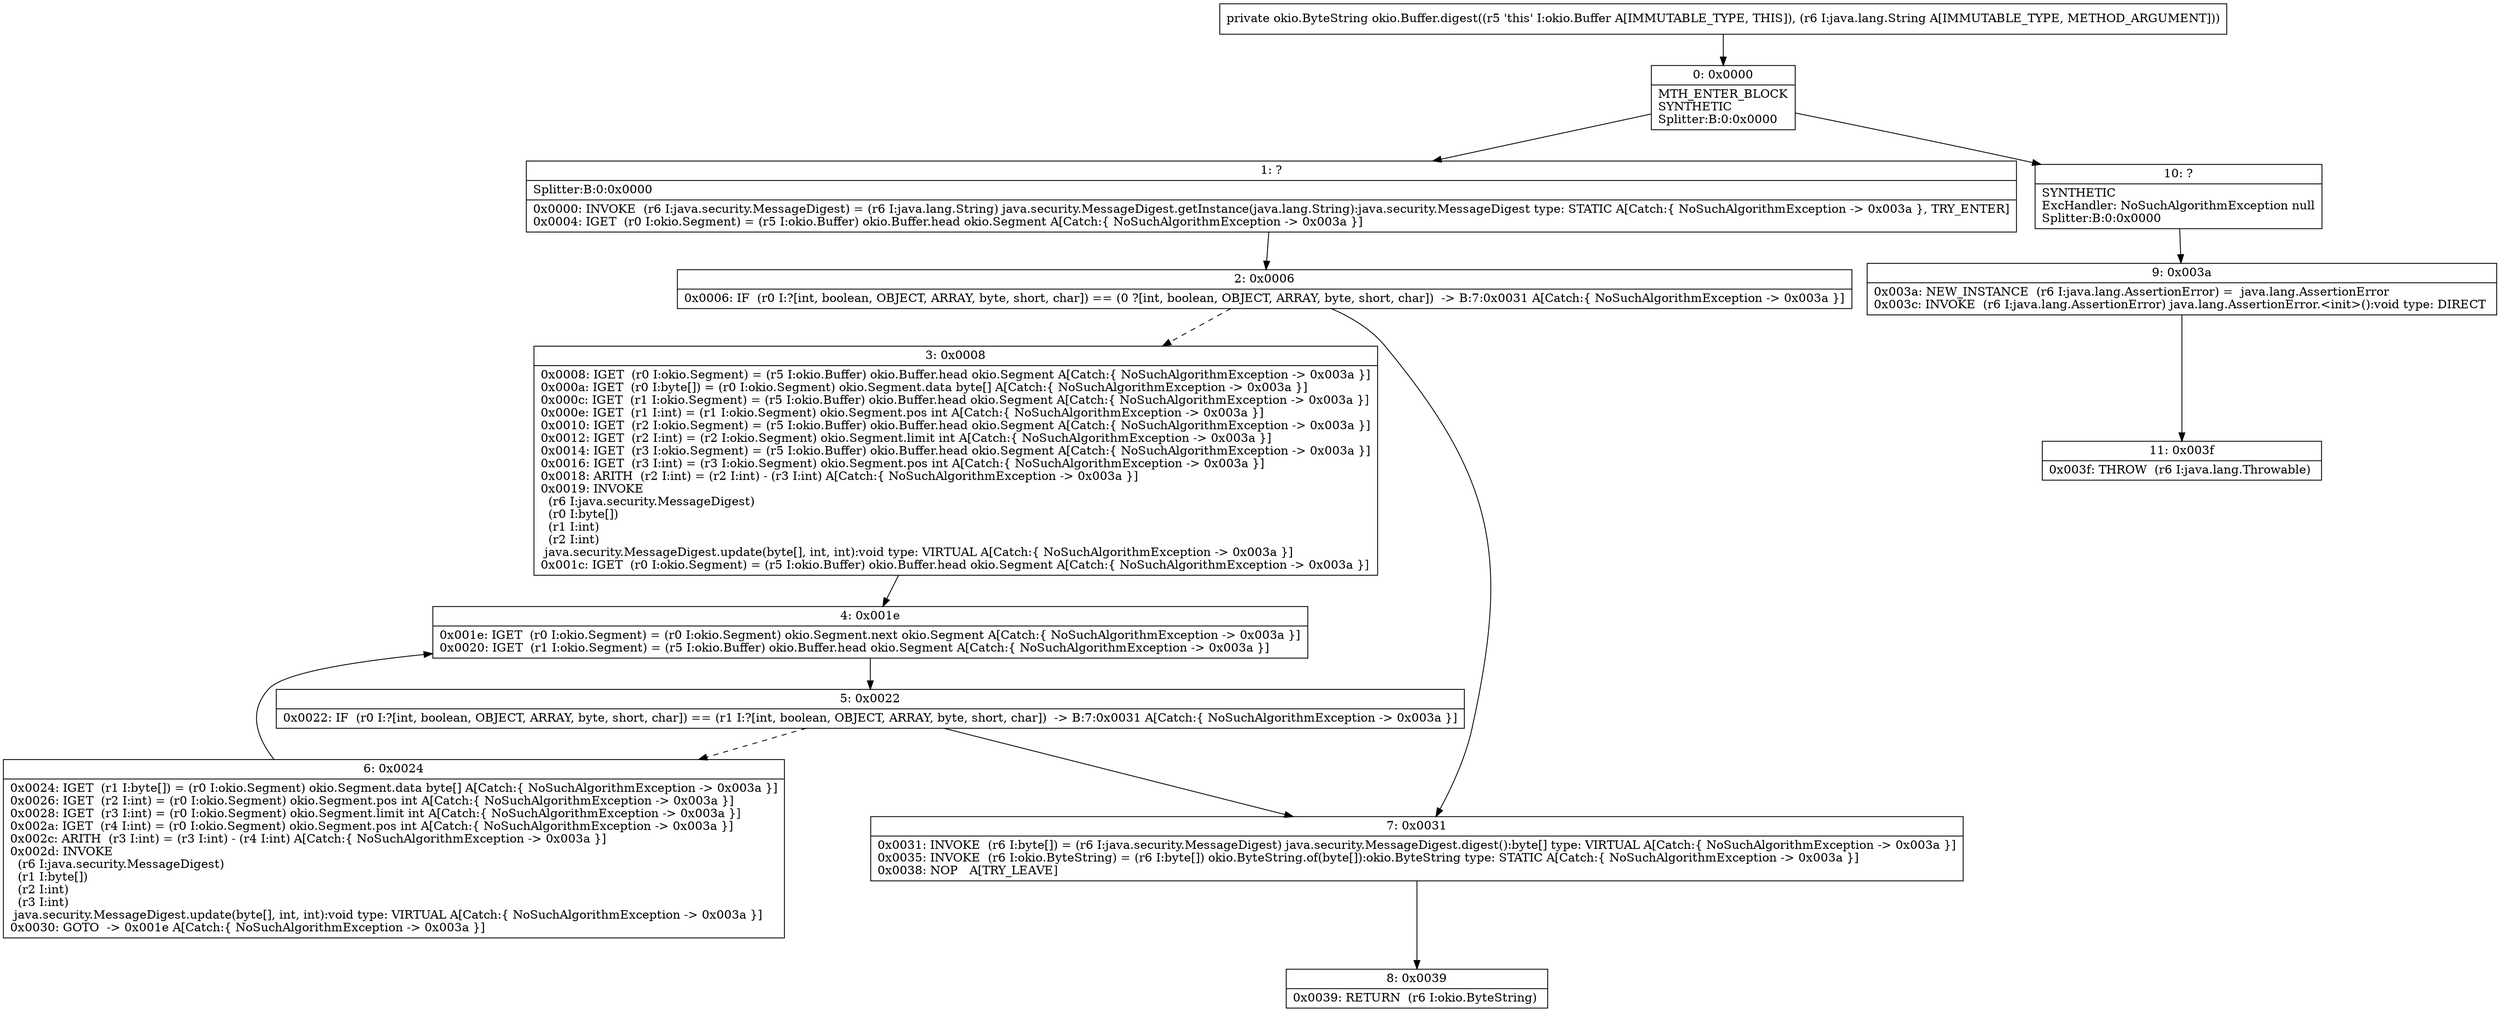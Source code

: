 digraph "CFG forokio.Buffer.digest(Ljava\/lang\/String;)Lokio\/ByteString;" {
Node_0 [shape=record,label="{0\:\ 0x0000|MTH_ENTER_BLOCK\lSYNTHETIC\lSplitter:B:0:0x0000\l}"];
Node_1 [shape=record,label="{1\:\ ?|Splitter:B:0:0x0000\l|0x0000: INVOKE  (r6 I:java.security.MessageDigest) = (r6 I:java.lang.String) java.security.MessageDigest.getInstance(java.lang.String):java.security.MessageDigest type: STATIC A[Catch:\{ NoSuchAlgorithmException \-\> 0x003a \}, TRY_ENTER]\l0x0004: IGET  (r0 I:okio.Segment) = (r5 I:okio.Buffer) okio.Buffer.head okio.Segment A[Catch:\{ NoSuchAlgorithmException \-\> 0x003a \}]\l}"];
Node_2 [shape=record,label="{2\:\ 0x0006|0x0006: IF  (r0 I:?[int, boolean, OBJECT, ARRAY, byte, short, char]) == (0 ?[int, boolean, OBJECT, ARRAY, byte, short, char])  \-\> B:7:0x0031 A[Catch:\{ NoSuchAlgorithmException \-\> 0x003a \}]\l}"];
Node_3 [shape=record,label="{3\:\ 0x0008|0x0008: IGET  (r0 I:okio.Segment) = (r5 I:okio.Buffer) okio.Buffer.head okio.Segment A[Catch:\{ NoSuchAlgorithmException \-\> 0x003a \}]\l0x000a: IGET  (r0 I:byte[]) = (r0 I:okio.Segment) okio.Segment.data byte[] A[Catch:\{ NoSuchAlgorithmException \-\> 0x003a \}]\l0x000c: IGET  (r1 I:okio.Segment) = (r5 I:okio.Buffer) okio.Buffer.head okio.Segment A[Catch:\{ NoSuchAlgorithmException \-\> 0x003a \}]\l0x000e: IGET  (r1 I:int) = (r1 I:okio.Segment) okio.Segment.pos int A[Catch:\{ NoSuchAlgorithmException \-\> 0x003a \}]\l0x0010: IGET  (r2 I:okio.Segment) = (r5 I:okio.Buffer) okio.Buffer.head okio.Segment A[Catch:\{ NoSuchAlgorithmException \-\> 0x003a \}]\l0x0012: IGET  (r2 I:int) = (r2 I:okio.Segment) okio.Segment.limit int A[Catch:\{ NoSuchAlgorithmException \-\> 0x003a \}]\l0x0014: IGET  (r3 I:okio.Segment) = (r5 I:okio.Buffer) okio.Buffer.head okio.Segment A[Catch:\{ NoSuchAlgorithmException \-\> 0x003a \}]\l0x0016: IGET  (r3 I:int) = (r3 I:okio.Segment) okio.Segment.pos int A[Catch:\{ NoSuchAlgorithmException \-\> 0x003a \}]\l0x0018: ARITH  (r2 I:int) = (r2 I:int) \- (r3 I:int) A[Catch:\{ NoSuchAlgorithmException \-\> 0x003a \}]\l0x0019: INVOKE  \l  (r6 I:java.security.MessageDigest)\l  (r0 I:byte[])\l  (r1 I:int)\l  (r2 I:int)\l java.security.MessageDigest.update(byte[], int, int):void type: VIRTUAL A[Catch:\{ NoSuchAlgorithmException \-\> 0x003a \}]\l0x001c: IGET  (r0 I:okio.Segment) = (r5 I:okio.Buffer) okio.Buffer.head okio.Segment A[Catch:\{ NoSuchAlgorithmException \-\> 0x003a \}]\l}"];
Node_4 [shape=record,label="{4\:\ 0x001e|0x001e: IGET  (r0 I:okio.Segment) = (r0 I:okio.Segment) okio.Segment.next okio.Segment A[Catch:\{ NoSuchAlgorithmException \-\> 0x003a \}]\l0x0020: IGET  (r1 I:okio.Segment) = (r5 I:okio.Buffer) okio.Buffer.head okio.Segment A[Catch:\{ NoSuchAlgorithmException \-\> 0x003a \}]\l}"];
Node_5 [shape=record,label="{5\:\ 0x0022|0x0022: IF  (r0 I:?[int, boolean, OBJECT, ARRAY, byte, short, char]) == (r1 I:?[int, boolean, OBJECT, ARRAY, byte, short, char])  \-\> B:7:0x0031 A[Catch:\{ NoSuchAlgorithmException \-\> 0x003a \}]\l}"];
Node_6 [shape=record,label="{6\:\ 0x0024|0x0024: IGET  (r1 I:byte[]) = (r0 I:okio.Segment) okio.Segment.data byte[] A[Catch:\{ NoSuchAlgorithmException \-\> 0x003a \}]\l0x0026: IGET  (r2 I:int) = (r0 I:okio.Segment) okio.Segment.pos int A[Catch:\{ NoSuchAlgorithmException \-\> 0x003a \}]\l0x0028: IGET  (r3 I:int) = (r0 I:okio.Segment) okio.Segment.limit int A[Catch:\{ NoSuchAlgorithmException \-\> 0x003a \}]\l0x002a: IGET  (r4 I:int) = (r0 I:okio.Segment) okio.Segment.pos int A[Catch:\{ NoSuchAlgorithmException \-\> 0x003a \}]\l0x002c: ARITH  (r3 I:int) = (r3 I:int) \- (r4 I:int) A[Catch:\{ NoSuchAlgorithmException \-\> 0x003a \}]\l0x002d: INVOKE  \l  (r6 I:java.security.MessageDigest)\l  (r1 I:byte[])\l  (r2 I:int)\l  (r3 I:int)\l java.security.MessageDigest.update(byte[], int, int):void type: VIRTUAL A[Catch:\{ NoSuchAlgorithmException \-\> 0x003a \}]\l0x0030: GOTO  \-\> 0x001e A[Catch:\{ NoSuchAlgorithmException \-\> 0x003a \}]\l}"];
Node_7 [shape=record,label="{7\:\ 0x0031|0x0031: INVOKE  (r6 I:byte[]) = (r6 I:java.security.MessageDigest) java.security.MessageDigest.digest():byte[] type: VIRTUAL A[Catch:\{ NoSuchAlgorithmException \-\> 0x003a \}]\l0x0035: INVOKE  (r6 I:okio.ByteString) = (r6 I:byte[]) okio.ByteString.of(byte[]):okio.ByteString type: STATIC A[Catch:\{ NoSuchAlgorithmException \-\> 0x003a \}]\l0x0038: NOP   A[TRY_LEAVE]\l}"];
Node_8 [shape=record,label="{8\:\ 0x0039|0x0039: RETURN  (r6 I:okio.ByteString) \l}"];
Node_9 [shape=record,label="{9\:\ 0x003a|0x003a: NEW_INSTANCE  (r6 I:java.lang.AssertionError) =  java.lang.AssertionError \l0x003c: INVOKE  (r6 I:java.lang.AssertionError) java.lang.AssertionError.\<init\>():void type: DIRECT \l}"];
Node_10 [shape=record,label="{10\:\ ?|SYNTHETIC\lExcHandler: NoSuchAlgorithmException null\lSplitter:B:0:0x0000\l}"];
Node_11 [shape=record,label="{11\:\ 0x003f|0x003f: THROW  (r6 I:java.lang.Throwable) \l}"];
MethodNode[shape=record,label="{private okio.ByteString okio.Buffer.digest((r5 'this' I:okio.Buffer A[IMMUTABLE_TYPE, THIS]), (r6 I:java.lang.String A[IMMUTABLE_TYPE, METHOD_ARGUMENT])) }"];
MethodNode -> Node_0;
Node_0 -> Node_1;
Node_0 -> Node_10;
Node_1 -> Node_2;
Node_2 -> Node_3[style=dashed];
Node_2 -> Node_7;
Node_3 -> Node_4;
Node_4 -> Node_5;
Node_5 -> Node_6[style=dashed];
Node_5 -> Node_7;
Node_6 -> Node_4;
Node_7 -> Node_8;
Node_9 -> Node_11;
Node_10 -> Node_9;
}

